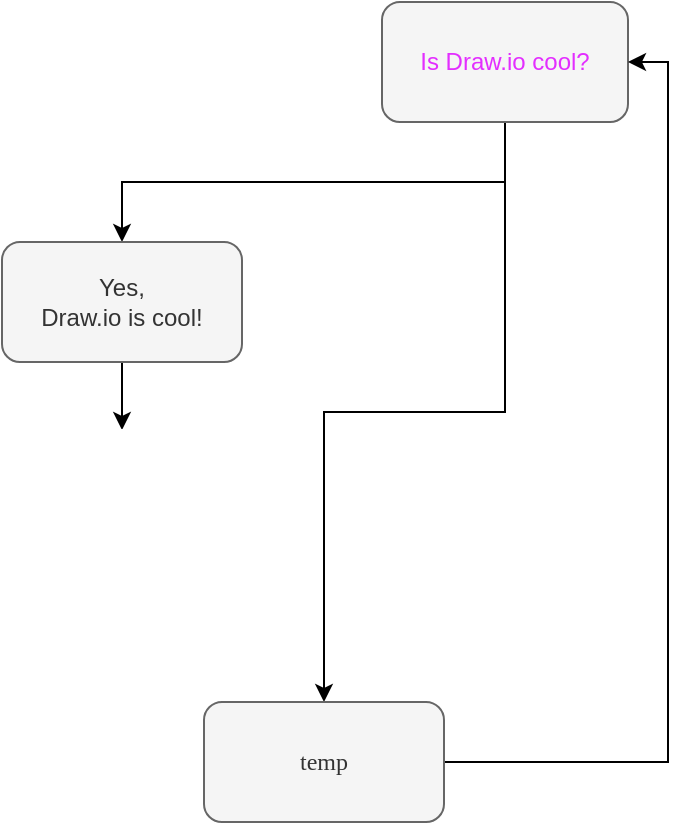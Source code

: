 <mxfile version="13.1.3">
    <diagram id="ayf96gaC2YPj7m7-Xzu7" name="Page-1">
        <mxGraphModel dx="871" dy="1141" grid="1" gridSize="10" guides="1" tooltips="1" connect="1" arrows="1" fold="1" page="1" pageScale="1" pageWidth="827" pageHeight="1169" math="1" shadow="0">
            <root>
                <mxCell id="0"/>
                <mxCell id="1" parent="0"/>
                <mxCell id="6" style="edgeStyle=orthogonalEdgeStyle;rounded=0;orthogonalLoop=1;jettySize=auto;html=1;exitX=0.5;exitY=1;exitDx=0;exitDy=0;" parent="1" source="3" target="4" edge="1">
                    <mxGeometry relative="1" as="geometry"/>
                </mxCell>
                <mxCell id="7" style="edgeStyle=orthogonalEdgeStyle;rounded=0;orthogonalLoop=1;jettySize=auto;html=1;exitX=0.5;exitY=1;exitDx=0;exitDy=0;" parent="1" source="3" target="5" edge="1">
                    <mxGeometry relative="1" as="geometry"/>
                </mxCell>
                <mxCell id="3" value="Is Draw.io cool?" style="rounded=1;whiteSpace=wrap;html=1;fillColor=#f5f5f5;strokeColor=#666666;fontColor=#E32EFF;" parent="1" vertex="1">
                    <mxGeometry x="230" y="40" width="123" height="60" as="geometry"/>
                </mxCell>
                <mxCell id="10" style="edgeStyle=orthogonalEdgeStyle;rounded=0;orthogonalLoop=1;jettySize=auto;html=1;exitX=0.5;exitY=1;exitDx=0;exitDy=0;" parent="1" source="4" target="9" edge="1">
                    <mxGeometry relative="1" as="geometry"/>
                </mxCell>
                <mxCell id="4" value="Yes,&lt;br&gt;Draw.io is cool!" style="rounded=1;whiteSpace=wrap;html=1;fillColor=#f5f5f5;strokeColor=#666666;fontColor=#333333;" parent="1" vertex="1">
                    <mxGeometry x="40" y="160" width="120" height="60" as="geometry"/>
                </mxCell>
                <mxCell id="8" style="edgeStyle=orthogonalEdgeStyle;rounded=0;orthogonalLoop=1;jettySize=auto;html=1;exitX=1;exitY=0.5;exitDx=0;exitDy=0;entryX=1;entryY=0.5;entryDx=0;entryDy=0;" parent="1" source="5" target="3" edge="1">
                    <mxGeometry relative="1" as="geometry"/>
                </mxCell>
                <mxCell id="5" value="temp" style="rounded=1;whiteSpace=wrap;html=1;fillColor=#f5f5f5;strokeColor=#666666;fontColor=#333333;fontFamily=CMU Serif;" parent="1" vertex="1">
                    <mxGeometry x="141" y="390" width="120" height="60" as="geometry"/>
                </mxCell>
                <mxCell id="9" value="" style="ellipse;html=1;shape=endState;fillColor=#FFFFFF;strokeColor=#FFFFFF;" parent="1" vertex="1">
                    <mxGeometry x="85" y="254" width="30" height="30" as="geometry"/>
                </mxCell>
            </root>
        </mxGraphModel>
    </diagram>
</mxfile>